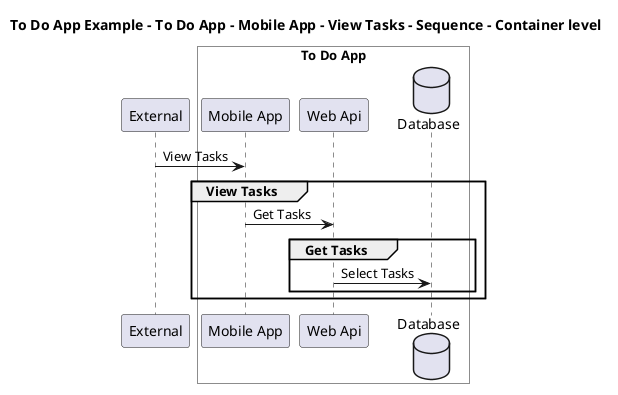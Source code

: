 @startuml

title To Do App Example - To Do App - Mobile App - View Tasks - Sequence - Container level

participant "External" as C4InterFlow.SoftwareSystems.ExternalSystem

box "To Do App" #White
    participant "Mobile App" as ToDoAppExample.SoftwareSystems.ToDoApp.Containers.MobileApp
    participant "Web Api" as ToDoAppExample.SoftwareSystems.ToDoApp.Containers.WebApi
    database "Database" as ToDoAppExample.SoftwareSystems.ToDoApp.Containers.Database
end box


C4InterFlow.SoftwareSystems.ExternalSystem -> ToDoAppExample.SoftwareSystems.ToDoApp.Containers.MobileApp : View Tasks
group View Tasks
ToDoAppExample.SoftwareSystems.ToDoApp.Containers.MobileApp -> ToDoAppExample.SoftwareSystems.ToDoApp.Containers.WebApi : Get Tasks
group Get Tasks
ToDoAppExample.SoftwareSystems.ToDoApp.Containers.WebApi -> ToDoAppExample.SoftwareSystems.ToDoApp.Containers.Database : Select Tasks
end
end


@enduml
